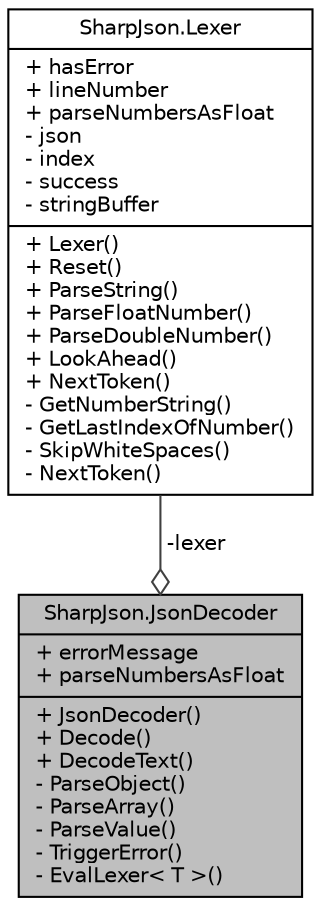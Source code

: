 digraph "SharpJson.JsonDecoder"
{
 // LATEX_PDF_SIZE
  edge [fontname="Helvetica",fontsize="10",labelfontname="Helvetica",labelfontsize="10"];
  node [fontname="Helvetica",fontsize="10",shape=record];
  Node1 [label="{SharpJson.JsonDecoder\n|+ errorMessage\l+ parseNumbersAsFloat\l|+ JsonDecoder()\l+ Decode()\l+ DecodeText()\l- ParseObject()\l- ParseArray()\l- ParseValue()\l- TriggerError()\l- EvalLexer\< T \>()\l}",height=0.2,width=0.4,color="black", fillcolor="grey75", style="filled", fontcolor="black",tooltip=" "];
  Node2 -> Node1 [color="grey25",fontsize="10",style="solid",label=" -lexer" ,arrowhead="odiamond",fontname="Helvetica"];
  Node2 [label="{SharpJson.Lexer\n|+ hasError\l+ lineNumber\l+ parseNumbersAsFloat\l- json\l- index\l- success\l- stringBuffer\l|+ Lexer()\l+ Reset()\l+ ParseString()\l+ ParseFloatNumber()\l+ ParseDoubleNumber()\l+ LookAhead()\l+ NextToken()\l- GetNumberString()\l- GetLastIndexOfNumber()\l- SkipWhiteSpaces()\l- NextToken()\l}",height=0.2,width=0.4,color="black", fillcolor="white", style="filled",URL="$class_sharp_json_1_1_lexer.html",tooltip=" "];
}
